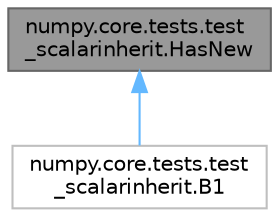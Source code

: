 digraph "numpy.core.tests.test_scalarinherit.HasNew"
{
 // LATEX_PDF_SIZE
  bgcolor="transparent";
  edge [fontname=Helvetica,fontsize=10,labelfontname=Helvetica,labelfontsize=10];
  node [fontname=Helvetica,fontsize=10,shape=box,height=0.2,width=0.4];
  Node1 [id="Node000001",label="numpy.core.tests.test\l_scalarinherit.HasNew",height=0.2,width=0.4,color="gray40", fillcolor="grey60", style="filled", fontcolor="black",tooltip=" "];
  Node1 -> Node2 [id="edge2_Node000001_Node000002",dir="back",color="steelblue1",style="solid",tooltip=" "];
  Node2 [id="Node000002",label="numpy.core.tests.test\l_scalarinherit.B1",height=0.2,width=0.4,color="grey75", fillcolor="white", style="filled",URL="$d9/d26/classnumpy_1_1core_1_1tests_1_1test__scalarinherit_1_1B1.html",tooltip=" "];
}
